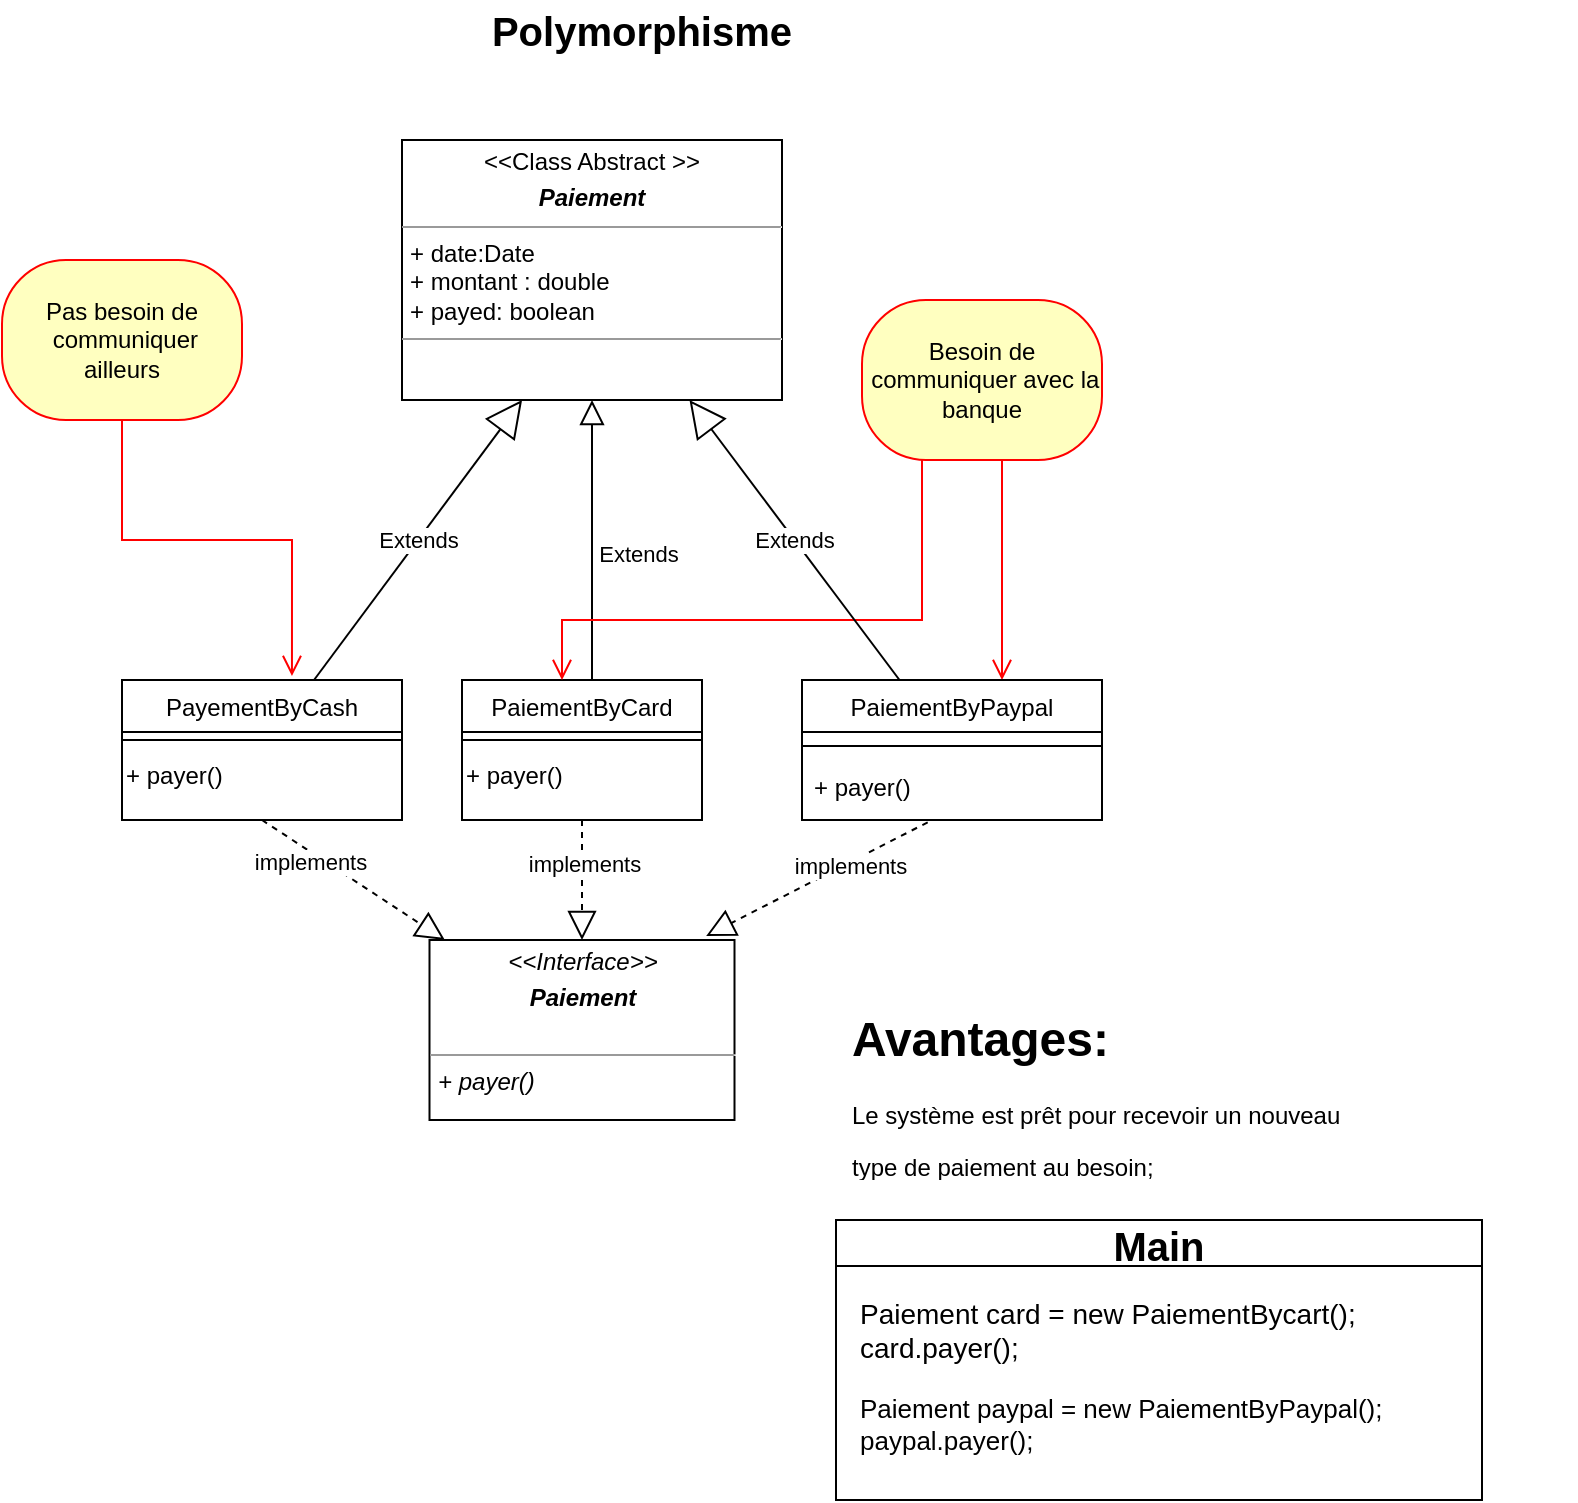 <mxfile version="20.2.8" type="github">
  <diagram id="C5RBs43oDa-KdzZeNtuy" name="Page-1">
    <mxGraphModel dx="916" dy="843" grid="1" gridSize="10" guides="1" tooltips="1" connect="1" arrows="1" fold="1" page="1" pageScale="1" pageWidth="827" pageHeight="1169" math="0" shadow="0">
      <root>
        <mxCell id="WIyWlLk6GJQsqaUBKTNV-0" />
        <mxCell id="WIyWlLk6GJQsqaUBKTNV-1" parent="WIyWlLk6GJQsqaUBKTNV-0" />
        <mxCell id="zkfFHV4jXpPFQw0GAbJ--6" value="PaiementByCard" style="swimlane;fontStyle=0;align=center;verticalAlign=top;childLayout=stackLayout;horizontal=1;startSize=26;horizontalStack=0;resizeParent=1;resizeLast=0;collapsible=1;marginBottom=0;rounded=0;shadow=0;strokeWidth=1;" parent="WIyWlLk6GJQsqaUBKTNV-1" vertex="1">
          <mxGeometry x="240" y="350" width="120" height="70" as="geometry">
            <mxRectangle x="130" y="380" width="160" height="26" as="alternateBounds" />
          </mxGeometry>
        </mxCell>
        <mxCell id="zkfFHV4jXpPFQw0GAbJ--9" value="" style="line;html=1;strokeWidth=1;align=left;verticalAlign=middle;spacingTop=-1;spacingLeft=3;spacingRight=3;rotatable=0;labelPosition=right;points=[];portConstraint=eastwest;" parent="zkfFHV4jXpPFQw0GAbJ--6" vertex="1">
          <mxGeometry y="26" width="120" height="8" as="geometry" />
        </mxCell>
        <mxCell id="9IxOjkYerTLDLRDFGGTt-15" value="+ payer()" style="text;whiteSpace=wrap;html=1;" parent="zkfFHV4jXpPFQw0GAbJ--6" vertex="1">
          <mxGeometry y="34" width="120" height="26" as="geometry" />
        </mxCell>
        <mxCell id="zkfFHV4jXpPFQw0GAbJ--12" value="" style="endArrow=block;endSize=10;endFill=0;shadow=0;strokeWidth=1;rounded=0;edgeStyle=elbowEdgeStyle;elbow=vertical;entryX=0.5;entryY=1;entryDx=0;entryDy=0;" parent="WIyWlLk6GJQsqaUBKTNV-1" source="zkfFHV4jXpPFQw0GAbJ--6" target="9IxOjkYerTLDLRDFGGTt-4" edge="1">
          <mxGeometry width="160" relative="1" as="geometry">
            <mxPoint x="330" y="193" as="sourcePoint" />
            <mxPoint x="430" y="248" as="targetPoint" />
            <Array as="points">
              <mxPoint x="305" y="320" />
            </Array>
          </mxGeometry>
        </mxCell>
        <mxCell id="9IxOjkYerTLDLRDFGGTt-0" value="&lt;p style=&quot;margin:0px;margin-top:4px;text-align:center;&quot;&gt;&lt;i&gt;&amp;lt;&amp;lt;Interface&amp;gt;&amp;gt;&lt;/i&gt;&lt;/p&gt;&lt;p style=&quot;margin:0px;margin-top:4px;text-align:center;&quot;&gt;&lt;i&gt;&lt;b&gt;Paiement&lt;/b&gt;&lt;br&gt;&lt;/i&gt;&lt;/p&gt;&lt;i&gt;&lt;br&gt;&lt;/i&gt;&lt;hr size=&quot;1&quot;&gt;&lt;p style=&quot;margin:0px;margin-left:4px;&quot;&gt;&lt;i&gt;+ payer()&lt;br&gt;&lt;/i&gt;&lt;/p&gt;" style="verticalAlign=top;align=left;overflow=fill;fontSize=12;fontFamily=Helvetica;html=1;" parent="WIyWlLk6GJQsqaUBKTNV-1" vertex="1">
          <mxGeometry x="223.75" y="480" width="152.5" height="90" as="geometry" />
        </mxCell>
        <mxCell id="9IxOjkYerTLDLRDFGGTt-4" value="&lt;p style=&quot;margin:0px;margin-top:4px;text-align:center;&quot;&gt;&amp;lt;&amp;lt;Class Abstract &amp;gt;&amp;gt;&lt;/p&gt;&lt;p style=&quot;margin:0px;margin-top:4px;text-align:center;&quot;&gt;&lt;i&gt;&lt;b&gt;Paiement&lt;/b&gt;&lt;/i&gt;&lt;br&gt;&lt;/p&gt;&lt;hr size=&quot;1&quot;&gt;&lt;p style=&quot;margin:0px;margin-left:4px;&quot;&gt;+ date:Date&lt;/p&gt;&lt;p style=&quot;margin:0px;margin-left:4px;&quot;&gt;+ montant : double&lt;/p&gt;&lt;p style=&quot;margin:0px;margin-left:4px;&quot;&gt;+ payed: boolean&lt;br&gt;&lt;/p&gt;&lt;hr size=&quot;1&quot;&gt;&lt;p style=&quot;margin:0px;margin-left:4px;&quot;&gt;&lt;br&gt;&lt;br&gt;&lt;/p&gt;" style="verticalAlign=top;align=left;overflow=fill;fontSize=12;fontFamily=Helvetica;html=1;" parent="WIyWlLk6GJQsqaUBKTNV-1" vertex="1">
          <mxGeometry x="210" y="80" width="190" height="130" as="geometry" />
        </mxCell>
        <mxCell id="9IxOjkYerTLDLRDFGGTt-6" value="PayementByCash" style="swimlane;fontStyle=0;align=center;verticalAlign=top;childLayout=stackLayout;horizontal=1;startSize=26;horizontalStack=0;resizeParent=1;resizeLast=0;collapsible=1;marginBottom=0;rounded=0;shadow=0;strokeWidth=1;" parent="WIyWlLk6GJQsqaUBKTNV-1" vertex="1">
          <mxGeometry x="70" y="350" width="140" height="70" as="geometry">
            <mxRectangle x="130" y="380" width="160" height="26" as="alternateBounds" />
          </mxGeometry>
        </mxCell>
        <mxCell id="9IxOjkYerTLDLRDFGGTt-7" value="" style="line;html=1;strokeWidth=1;align=left;verticalAlign=middle;spacingTop=-1;spacingLeft=3;spacingRight=3;rotatable=0;labelPosition=right;points=[];portConstraint=eastwest;" parent="9IxOjkYerTLDLRDFGGTt-6" vertex="1">
          <mxGeometry y="26" width="140" height="8" as="geometry" />
        </mxCell>
        <mxCell id="9IxOjkYerTLDLRDFGGTt-16" value="+ payer()" style="text;whiteSpace=wrap;html=1;" parent="9IxOjkYerTLDLRDFGGTt-6" vertex="1">
          <mxGeometry y="34" width="140" height="30" as="geometry" />
        </mxCell>
        <mxCell id="9IxOjkYerTLDLRDFGGTt-12" value="" style="endArrow=block;dashed=1;endFill=0;endSize=12;html=1;rounded=0;exitX=0.5;exitY=1;exitDx=0;exitDy=0;" parent="WIyWlLk6GJQsqaUBKTNV-1" source="zkfFHV4jXpPFQw0GAbJ--6" target="9IxOjkYerTLDLRDFGGTt-0" edge="1">
          <mxGeometry width="160" relative="1" as="geometry">
            <mxPoint x="330" y="430" as="sourcePoint" />
            <mxPoint x="490" y="430" as="targetPoint" />
          </mxGeometry>
        </mxCell>
        <mxCell id="9IxOjkYerTLDLRDFGGTt-13" value="implements" style="edgeLabel;html=1;align=center;verticalAlign=middle;resizable=0;points=[];" parent="9IxOjkYerTLDLRDFGGTt-12" vertex="1" connectable="0">
          <mxGeometry x="-0.274" y="1" relative="1" as="geometry">
            <mxPoint as="offset" />
          </mxGeometry>
        </mxCell>
        <mxCell id="9IxOjkYerTLDLRDFGGTt-18" value="" style="endArrow=block;dashed=1;endFill=0;endSize=12;html=1;rounded=0;entryX=0.907;entryY=-0.022;entryDx=0;entryDy=0;entryPerimeter=0;exitX=0.419;exitY=1.038;exitDx=0;exitDy=0;exitPerimeter=0;" parent="WIyWlLk6GJQsqaUBKTNV-1" source="9IxOjkYerTLDLRDFGGTt-41" target="9IxOjkYerTLDLRDFGGTt-0" edge="1">
          <mxGeometry width="160" relative="1" as="geometry">
            <mxPoint x="462" y="430" as="sourcePoint" />
            <mxPoint x="340" y="520" as="targetPoint" />
          </mxGeometry>
        </mxCell>
        <mxCell id="9IxOjkYerTLDLRDFGGTt-19" value="implements" style="edgeLabel;html=1;align=center;verticalAlign=middle;resizable=0;points=[];" parent="9IxOjkYerTLDLRDFGGTt-18" vertex="1" connectable="0">
          <mxGeometry x="-0.274" y="1" relative="1" as="geometry">
            <mxPoint as="offset" />
          </mxGeometry>
        </mxCell>
        <mxCell id="9IxOjkYerTLDLRDFGGTt-22" value="" style="endArrow=block;dashed=1;endFill=0;endSize=12;html=1;rounded=0;exitX=0.5;exitY=1;exitDx=0;exitDy=0;" parent="WIyWlLk6GJQsqaUBKTNV-1" source="9IxOjkYerTLDLRDFGGTt-6" target="9IxOjkYerTLDLRDFGGTt-0" edge="1">
          <mxGeometry width="160" relative="1" as="geometry">
            <mxPoint x="210" y="420" as="sourcePoint" />
            <mxPoint x="366.03" y="520.99" as="targetPoint" />
          </mxGeometry>
        </mxCell>
        <mxCell id="9IxOjkYerTLDLRDFGGTt-23" value="implements" style="edgeLabel;html=1;align=center;verticalAlign=middle;resizable=0;points=[];" parent="9IxOjkYerTLDLRDFGGTt-22" vertex="1" connectable="0">
          <mxGeometry x="-0.274" y="1" relative="1" as="geometry">
            <mxPoint x="-10" as="offset" />
          </mxGeometry>
        </mxCell>
        <mxCell id="9IxOjkYerTLDLRDFGGTt-24" value="Extends" style="edgeLabel;html=1;align=center;verticalAlign=middle;resizable=0;points=[];" parent="WIyWlLk6GJQsqaUBKTNV-1" vertex="1" connectable="0">
          <mxGeometry x="320" y="340" as="geometry">
            <mxPoint x="8" y="-53" as="offset" />
          </mxGeometry>
        </mxCell>
        <mxCell id="9IxOjkYerTLDLRDFGGTt-32" value="Pas besoin de&lt;br&gt;&amp;nbsp;communiquer&lt;br&gt;ailleurs" style="rounded=1;whiteSpace=wrap;html=1;arcSize=40;fontColor=#000000;fillColor=#ffffc0;strokeColor=#ff0000;" parent="WIyWlLk6GJQsqaUBKTNV-1" vertex="1">
          <mxGeometry x="10" y="140" width="120" height="80" as="geometry" />
        </mxCell>
        <mxCell id="9IxOjkYerTLDLRDFGGTt-33" value="" style="edgeStyle=orthogonalEdgeStyle;html=1;verticalAlign=bottom;endArrow=open;endSize=8;strokeColor=#ff0000;rounded=0;entryX=0.607;entryY=-0.029;entryDx=0;entryDy=0;entryPerimeter=0;" parent="WIyWlLk6GJQsqaUBKTNV-1" source="9IxOjkYerTLDLRDFGGTt-32" target="9IxOjkYerTLDLRDFGGTt-6" edge="1">
          <mxGeometry relative="1" as="geometry">
            <mxPoint x="90" y="370" as="targetPoint" />
            <Array as="points">
              <mxPoint x="70" y="280" />
              <mxPoint x="155" y="280" />
            </Array>
          </mxGeometry>
        </mxCell>
        <mxCell id="9IxOjkYerTLDLRDFGGTt-34" value="Besoin de&lt;br&gt;&amp;nbsp;communiquer avec la banque" style="rounded=1;whiteSpace=wrap;html=1;arcSize=40;fontColor=#000000;fillColor=#ffffc0;strokeColor=#ff0000;" parent="WIyWlLk6GJQsqaUBKTNV-1" vertex="1">
          <mxGeometry x="440" y="160" width="120" height="80" as="geometry" />
        </mxCell>
        <mxCell id="9IxOjkYerTLDLRDFGGTt-35" value="" style="edgeStyle=orthogonalEdgeStyle;html=1;verticalAlign=bottom;endArrow=open;endSize=8;strokeColor=#ff0000;rounded=0;" parent="WIyWlLk6GJQsqaUBKTNV-1" source="9IxOjkYerTLDLRDFGGTt-34" edge="1">
          <mxGeometry relative="1" as="geometry">
            <mxPoint x="510" y="350" as="targetPoint" />
            <Array as="points">
              <mxPoint x="510" y="310" />
              <mxPoint x="510" y="310" />
            </Array>
          </mxGeometry>
        </mxCell>
        <mxCell id="9IxOjkYerTLDLRDFGGTt-36" value="" style="edgeStyle=orthogonalEdgeStyle;html=1;verticalAlign=bottom;endArrow=open;endSize=8;strokeColor=#ff0000;rounded=0;" parent="WIyWlLk6GJQsqaUBKTNV-1" source="9IxOjkYerTLDLRDFGGTt-34" target="zkfFHV4jXpPFQw0GAbJ--6" edge="1">
          <mxGeometry relative="1" as="geometry">
            <mxPoint x="520" y="360" as="targetPoint" />
            <mxPoint x="570" y="280" as="sourcePoint" />
            <Array as="points">
              <mxPoint x="470" y="320" />
              <mxPoint x="290" y="320" />
            </Array>
          </mxGeometry>
        </mxCell>
        <mxCell id="9IxOjkYerTLDLRDFGGTt-38" value="PaiementByPaypal" style="swimlane;fontStyle=0;align=center;verticalAlign=top;childLayout=stackLayout;horizontal=1;startSize=26;horizontalStack=0;resizeParent=1;resizeParentMax=0;resizeLast=0;collapsible=1;marginBottom=0;" parent="WIyWlLk6GJQsqaUBKTNV-1" vertex="1">
          <mxGeometry x="410" y="350" width="150" height="70" as="geometry" />
        </mxCell>
        <mxCell id="9IxOjkYerTLDLRDFGGTt-40" value="" style="line;strokeWidth=1;fillColor=none;align=left;verticalAlign=middle;spacingTop=-1;spacingLeft=3;spacingRight=3;rotatable=0;labelPosition=right;points=[];portConstraint=eastwest;strokeColor=inherit;" parent="9IxOjkYerTLDLRDFGGTt-38" vertex="1">
          <mxGeometry y="26" width="150" height="14" as="geometry" />
        </mxCell>
        <mxCell id="9IxOjkYerTLDLRDFGGTt-41" value="+ payer()&#xa;" style="text;strokeColor=none;fillColor=none;align=left;verticalAlign=top;spacingLeft=4;spacingRight=4;overflow=hidden;rotatable=0;points=[[0,0.5],[1,0.5]];portConstraint=eastwest;" parent="9IxOjkYerTLDLRDFGGTt-38" vertex="1">
          <mxGeometry y="40" width="150" height="30" as="geometry" />
        </mxCell>
        <mxCell id="9IxOjkYerTLDLRDFGGTt-43" value="Extends" style="endArrow=block;endSize=16;endFill=0;html=1;rounded=0;entryX=0.316;entryY=1;entryDx=0;entryDy=0;entryPerimeter=0;" parent="WIyWlLk6GJQsqaUBKTNV-1" source="9IxOjkYerTLDLRDFGGTt-6" target="9IxOjkYerTLDLRDFGGTt-4" edge="1">
          <mxGeometry width="160" relative="1" as="geometry">
            <mxPoint x="110" y="260" as="sourcePoint" />
            <mxPoint x="270" y="260" as="targetPoint" />
          </mxGeometry>
        </mxCell>
        <mxCell id="9IxOjkYerTLDLRDFGGTt-44" value="Extends" style="endArrow=block;endSize=16;endFill=0;html=1;rounded=0;" parent="WIyWlLk6GJQsqaUBKTNV-1" source="9IxOjkYerTLDLRDFGGTt-38" target="9IxOjkYerTLDLRDFGGTt-4" edge="1">
          <mxGeometry width="160" relative="1" as="geometry">
            <mxPoint x="120" y="270" as="sourcePoint" />
            <mxPoint x="280" y="270" as="targetPoint" />
          </mxGeometry>
        </mxCell>
        <mxCell id="9IxOjkYerTLDLRDFGGTt-45" value="&lt;h1&gt;Avantages:&lt;/h1&gt;&lt;p&gt;Le système est prêt pour recevoir un nouveau&lt;/p&gt;&lt;p&gt;type de paiement au besoin;&lt;br&gt;&lt;/p&gt;" style="text;html=1;strokeColor=none;fillColor=none;spacing=5;spacingTop=-20;whiteSpace=wrap;overflow=hidden;rounded=0;" parent="WIyWlLk6GJQsqaUBKTNV-1" vertex="1">
          <mxGeometry x="430" y="510" width="360" height="90" as="geometry" />
        </mxCell>
        <mxCell id="9IxOjkYerTLDLRDFGGTt-46" value="Polymorphisme" style="text;html=1;strokeColor=none;fillColor=none;align=center;verticalAlign=middle;whiteSpace=wrap;rounded=0;fontSize=20;fontStyle=1" parent="WIyWlLk6GJQsqaUBKTNV-1" vertex="1">
          <mxGeometry x="230" y="10" width="200" height="30" as="geometry" />
        </mxCell>
        <mxCell id="9IxOjkYerTLDLRDFGGTt-47" value="Main" style="swimlane;fontSize=20;" parent="WIyWlLk6GJQsqaUBKTNV-1" vertex="1">
          <mxGeometry x="427" y="620" width="323" height="140" as="geometry" />
        </mxCell>
        <mxCell id="9IxOjkYerTLDLRDFGGTt-48" value="&lt;div&gt;Paiement card = new PaiementBycart();&lt;/div&gt;&lt;div&gt;card.payer();&lt;br&gt;&lt;/div&gt;" style="text;html=1;align=left;verticalAlign=middle;resizable=0;points=[];autosize=1;strokeColor=none;fillColor=none;fontSize=14;" parent="9IxOjkYerTLDLRDFGGTt-47" vertex="1">
          <mxGeometry x="10" y="30" width="280" height="50" as="geometry" />
        </mxCell>
        <mxCell id="prvIpakaxeABfu2lIwOq-4" value="&lt;div style=&quot;font-size: 13px;&quot;&gt;Paiement paypal = new PaiementByPaypal();&lt;/div&gt;&lt;div style=&quot;font-size: 13px;&quot;&gt;paypal.payer();&lt;br style=&quot;font-size: 13px;&quot;&gt;&lt;/div&gt;" style="text;whiteSpace=wrap;html=1;fontSize=13;" parent="9IxOjkYerTLDLRDFGGTt-47" vertex="1">
          <mxGeometry x="10" y="80" width="360" height="50" as="geometry" />
        </mxCell>
      </root>
    </mxGraphModel>
  </diagram>
</mxfile>

